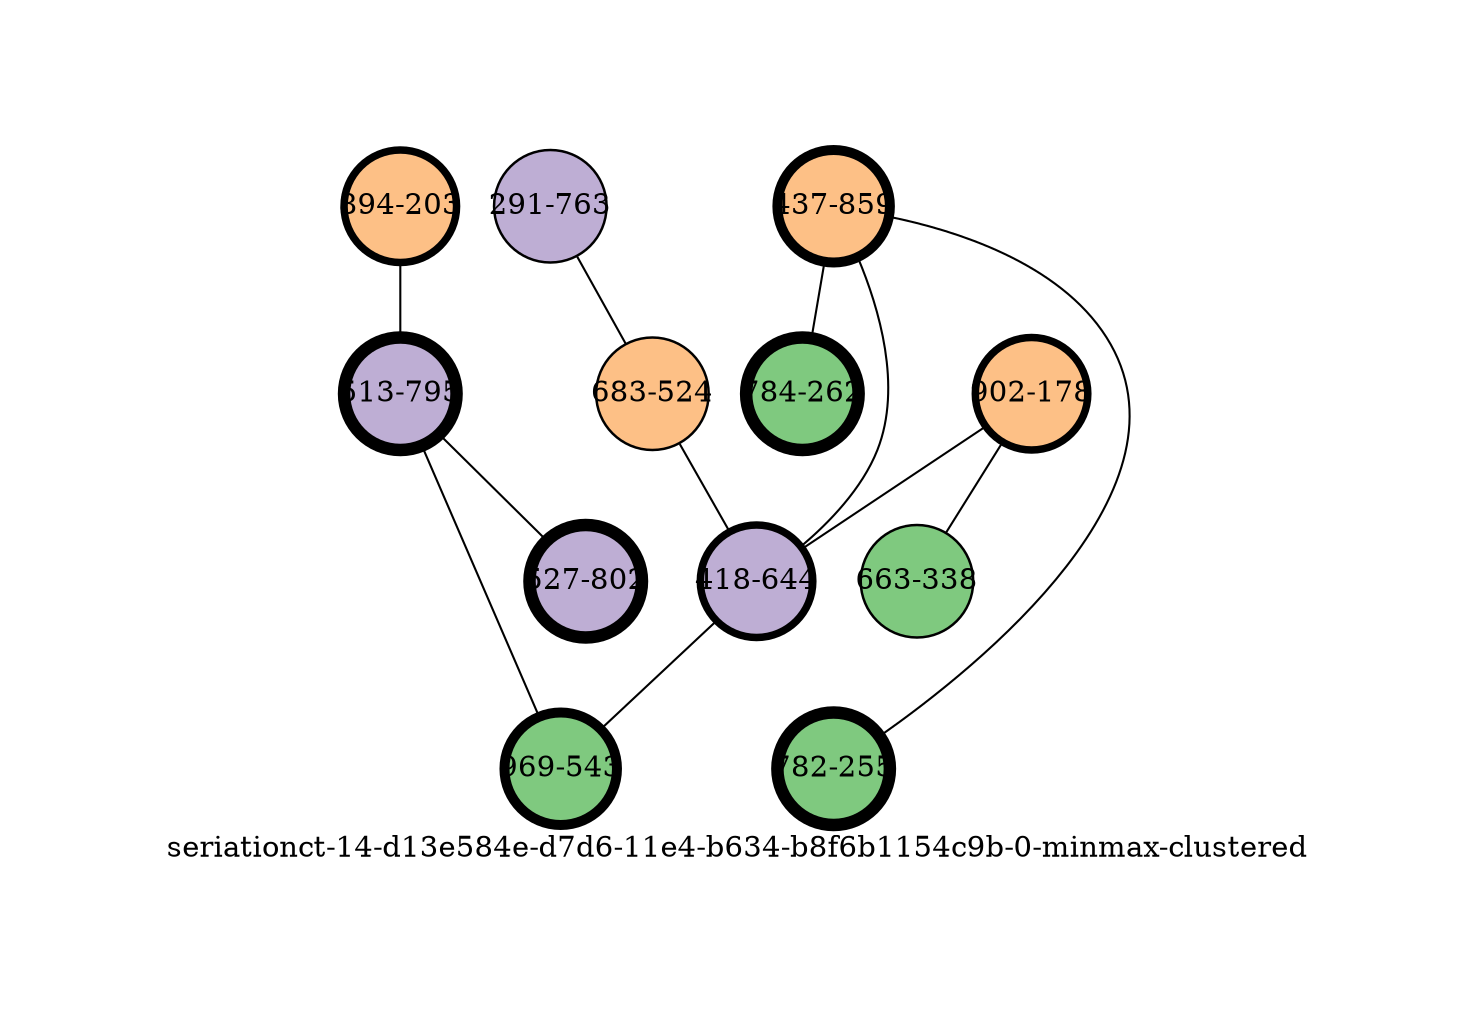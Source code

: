 strict graph "seriationct-14-d13e584e-d7d6-11e4-b634-b8f6b1154c9b-0-minmax-clustered" {
labelloc=b;
ratio=auto;
pad="1.0";
label="seriationct-14-d13e584e-d7d6-11e4-b634-b8f6b1154c9b-0-minmax-clustered";
node [width="0.75", style=filled, fixedsize=true, height="0.75", shape=circle, label=""];
0 [xCoordinate="203.0", appears_in_slice=3, yCoordinate="894.0", colorscheme=accent5, short_label="894-203", label="894-203", cluster_id=2, fillcolor=3, size="500.0", id=0, penwidth="3.6"];
1 [xCoordinate="859.0", appears_in_slice=4, yCoordinate="437.0", colorscheme=accent5, short_label="437-859", label="437-859", cluster_id=2, fillcolor=3, size="500.0", id=1, penwidth="4.8"];
2 [xCoordinate="255.0", appears_in_slice=5, yCoordinate="782.0", colorscheme=accent5, short_label="782-255", label="782-255", cluster_id=0, fillcolor=1, size="500.0", id=2, penwidth="6.0"];
3 [xCoordinate="763.0", appears_in_slice=1, yCoordinate="291.0", colorscheme=accent5, short_label="291-763", label="291-763", cluster_id=1, fillcolor=2, size="500.0", id=3, penwidth="1.2"];
4 [xCoordinate="178.0", appears_in_slice=3, yCoordinate="902.0", colorscheme=accent5, short_label="902-178", label="902-178", cluster_id=2, fillcolor=3, size="500.0", id=4, penwidth="3.6"];
5 [xCoordinate="795.0", appears_in_slice=5, yCoordinate="513.0", colorscheme=accent5, short_label="513-795", label="513-795", cluster_id=1, fillcolor=2, size="500.0", id=5, penwidth="6.0"];
6 [xCoordinate="802.0", appears_in_slice=5, yCoordinate="527.0", colorscheme=accent5, short_label="527-802", label="527-802", cluster_id=1, fillcolor=2, size="500.0", id=6, penwidth="6.0"];
7 [xCoordinate="524.0", appears_in_slice=1, yCoordinate="683.0", colorscheme=accent5, short_label="683-524", label="683-524", cluster_id=2, fillcolor=3, size="500.0", id=7, penwidth="1.2"];
8 [xCoordinate="262.0", appears_in_slice=5, yCoordinate="784.0", colorscheme=accent5, short_label="784-262", label="784-262", cluster_id=0, fillcolor=1, size="500.0", id=8, penwidth="6.0"];
9 [xCoordinate="644.0", appears_in_slice=3, yCoordinate="418.0", colorscheme=accent5, short_label="418-644", label="418-644", cluster_id=1, fillcolor=2, size="500.0", id=9, penwidth="3.6"];
10 [xCoordinate="543.0", appears_in_slice=4, yCoordinate="969.0", colorscheme=accent5, short_label="969-543", label="969-543", cluster_id=0, fillcolor=1, size="500.0", id=10, penwidth="4.8"];
11 [xCoordinate="338.0", appears_in_slice=1, yCoordinate="663.0", colorscheme=accent5, short_label="663-338", label="663-338", cluster_id=0, fillcolor=1, size="500.0", id=11, penwidth="1.2"];
0 -- 5  [inverseweight="2.79377569631", weight="0.357938542211"];
1 -- 8  [inverseweight="2.67460000336", weight="0.37388768367"];
1 -- 9  [inverseweight="3.41013031175", weight="0.293243925768"];
1 -- 2  [inverseweight="2.8319636235", weight="0.353111880287"];
3 -- 7  [inverseweight="2.51870791589", weight="0.397028966198"];
4 -- 9  [inverseweight="5.38663016986", weight="0.185644822174"];
4 -- 11  [inverseweight="2.38095238095", weight="0.42"];
5 -- 10  [inverseweight="4.45789344763", weight="0.224321198285"];
5 -- 6  [inverseweight="5.79128996355", weight="0.172673101553"];
7 -- 9  [inverseweight="3.90983119746", weight="0.255765517613"];
9 -- 10  [inverseweight="2.29107249678", weight="0.436476803507"];
}
